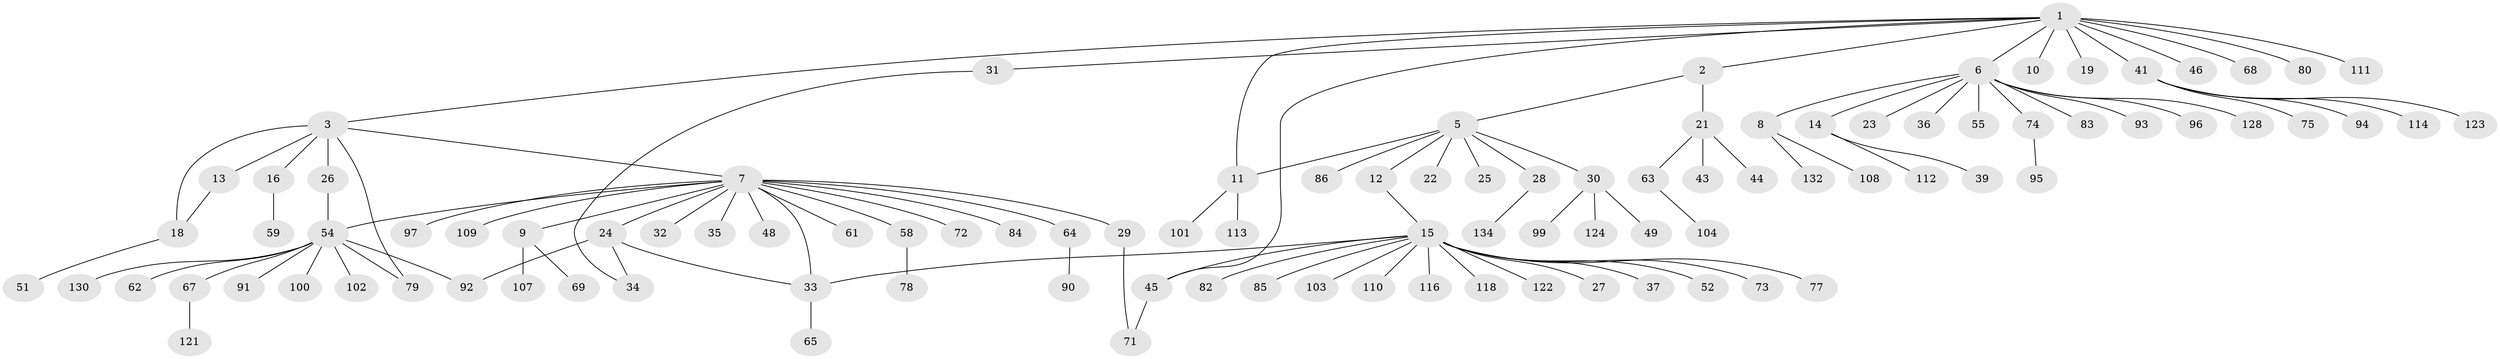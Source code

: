 // Generated by graph-tools (version 1.1) at 2025/23/03/03/25 07:23:53]
// undirected, 102 vertices, 111 edges
graph export_dot {
graph [start="1"]
  node [color=gray90,style=filled];
  1 [super="+4"];
  2;
  3 [super="+127"];
  5 [super="+20"];
  6 [super="+98"];
  7 [super="+38"];
  8 [super="+57"];
  9;
  10 [super="+60"];
  11 [super="+47"];
  12;
  13;
  14 [super="+17"];
  15 [super="+70"];
  16 [super="+87"];
  18 [super="+53"];
  19;
  21 [super="+88"];
  22;
  23;
  24 [super="+76"];
  25;
  26 [super="+117"];
  27;
  28;
  29;
  30 [super="+115"];
  31;
  32;
  33 [super="+119"];
  34;
  35 [super="+106"];
  36 [super="+131"];
  37 [super="+50"];
  39 [super="+40"];
  41 [super="+42"];
  43;
  44 [super="+133"];
  45 [super="+66"];
  46;
  48;
  49;
  51;
  52;
  54 [super="+81"];
  55 [super="+56"];
  58;
  59;
  61;
  62;
  63;
  64;
  65;
  67 [super="+120"];
  68;
  69;
  71 [super="+125"];
  72;
  73;
  74 [super="+105"];
  75;
  77;
  78;
  79;
  80 [super="+89"];
  82;
  83;
  84;
  85 [super="+126"];
  86;
  90;
  91;
  92;
  93;
  94;
  95;
  96;
  97;
  99;
  100;
  101;
  102;
  103;
  104;
  107;
  108;
  109;
  110;
  111;
  112;
  113;
  114 [super="+129"];
  116;
  118;
  121;
  122;
  123;
  124;
  128;
  130;
  132;
  134;
  1 -- 2;
  1 -- 3;
  1 -- 6;
  1 -- 10;
  1 -- 11;
  1 -- 19;
  1 -- 31;
  1 -- 45;
  1 -- 68;
  1 -- 80;
  1 -- 111;
  1 -- 41 [weight=2];
  1 -- 46;
  2 -- 5;
  2 -- 21;
  3 -- 7;
  3 -- 13;
  3 -- 16;
  3 -- 18;
  3 -- 26;
  3 -- 79;
  5 -- 12;
  5 -- 22;
  5 -- 86;
  5 -- 25;
  5 -- 28;
  5 -- 30;
  5 -- 11;
  6 -- 8;
  6 -- 14;
  6 -- 23;
  6 -- 36;
  6 -- 55;
  6 -- 74;
  6 -- 83;
  6 -- 93;
  6 -- 96;
  6 -- 128;
  7 -- 9;
  7 -- 24;
  7 -- 29;
  7 -- 32;
  7 -- 35;
  7 -- 48;
  7 -- 61;
  7 -- 64;
  7 -- 72;
  7 -- 84;
  7 -- 97;
  7 -- 54;
  7 -- 33;
  7 -- 58;
  7 -- 109;
  8 -- 108;
  8 -- 132;
  9 -- 69;
  9 -- 107;
  11 -- 101;
  11 -- 113;
  12 -- 15;
  13 -- 18;
  14 -- 112;
  14 -- 39;
  15 -- 27;
  15 -- 37;
  15 -- 52;
  15 -- 73;
  15 -- 77;
  15 -- 82;
  15 -- 85;
  15 -- 103;
  15 -- 110;
  15 -- 118;
  15 -- 122;
  15 -- 33;
  15 -- 116;
  15 -- 45;
  16 -- 59;
  18 -- 51;
  21 -- 43;
  21 -- 44;
  21 -- 63;
  24 -- 33;
  24 -- 34;
  24 -- 92;
  26 -- 54;
  28 -- 134;
  29 -- 71;
  30 -- 49;
  30 -- 99;
  30 -- 124;
  31 -- 34;
  33 -- 65;
  41 -- 94;
  41 -- 114;
  41 -- 123;
  41 -- 75;
  45 -- 71;
  54 -- 62;
  54 -- 67;
  54 -- 79;
  54 -- 91;
  54 -- 92;
  54 -- 100;
  54 -- 102;
  54 -- 130;
  58 -- 78;
  63 -- 104;
  64 -- 90;
  67 -- 121;
  74 -- 95;
}
